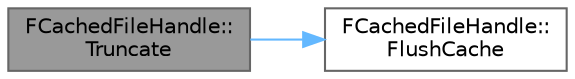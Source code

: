 digraph "FCachedFileHandle::Truncate"
{
 // INTERACTIVE_SVG=YES
 // LATEX_PDF_SIZE
  bgcolor="transparent";
  edge [fontname=Helvetica,fontsize=10,labelfontname=Helvetica,labelfontsize=10];
  node [fontname=Helvetica,fontsize=10,shape=box,height=0.2,width=0.4];
  rankdir="LR";
  Node1 [id="Node000001",label="FCachedFileHandle::\lTruncate",height=0.2,width=0.4,color="gray40", fillcolor="grey60", style="filled", fontcolor="black",tooltip="Truncate the file to the given size (in bytes)."];
  Node1 -> Node2 [id="edge1_Node000001_Node000002",color="steelblue1",style="solid",tooltip=" "];
  Node2 [id="Node000002",label="FCachedFileHandle::\lFlushCache",height=0.2,width=0.4,color="grey40", fillcolor="white", style="filled",URL="$d3/d7b/classFCachedFileHandle.html#acb30ba13996a0a30a21bacd686bee083",tooltip=" "];
}
